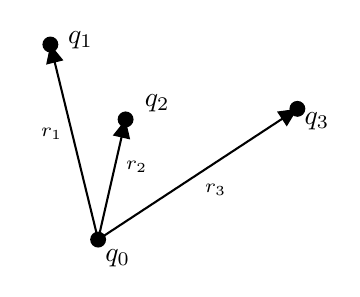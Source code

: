 

\tikzset{every picture/.style={line width=0.75pt}} %set default line width to 0.75pt        

\begin{tikzpicture}[x=0.75pt,y=0.75pt,yscale=-1,xscale=1]
%uncomment if require: \path (0,133); %set diagram left start at 0, and has height of 133

%Shape: Circle [id:dp17890206998831304] 
\draw  [fill={rgb, 255:red, 0; green, 0; blue, 0 }  ,fill opacity=1 ] (42.88,106.71) .. controls (42.88,104.88) and (41.39,103.39) .. (39.56,103.39) .. controls (37.72,103.39) and (36.24,104.88) .. (36.24,106.71) .. controls (36.24,108.54) and (37.72,110.03) .. (39.56,110.03) .. controls (41.39,110.03) and (42.88,108.54) .. (42.88,106.71) -- cycle ;
%Shape: Circle [id:dp6481825116782165] 
\draw  [fill={rgb, 255:red, 0; green, 0; blue, 0 }  ,fill opacity=1 ] (19.88,12.71) .. controls (19.88,10.88) and (18.39,9.39) .. (16.56,9.39) .. controls (14.72,9.39) and (13.24,10.88) .. (13.24,12.71) .. controls (13.24,14.54) and (14.72,16.03) .. (16.56,16.03) .. controls (18.39,16.03) and (19.88,14.54) .. (19.88,12.71) -- cycle ;
%Shape: Circle [id:dp15379389351529782] 
\draw  [fill={rgb, 255:red, 0; green, 0; blue, 0 }  ,fill opacity=1 ] (56.12,48.8) .. controls (56.12,46.97) and (54.63,45.48) .. (52.8,45.48) .. controls (50.97,45.48) and (49.48,46.97) .. (49.48,48.8) .. controls (49.48,50.63) and (50.97,52.12) .. (52.8,52.12) .. controls (54.63,52.12) and (56.12,50.63) .. (56.12,48.8) -- cycle ;
%Shape: Circle [id:dp11075980910893568] 
\draw  [fill={rgb, 255:red, 0; green, 0; blue, 0 }  ,fill opacity=1 ] (138.88,43.71) .. controls (138.88,41.88) and (137.39,40.39) .. (135.56,40.39) .. controls (133.72,40.39) and (132.24,41.88) .. (132.24,43.71) .. controls (132.24,45.54) and (133.72,47.03) .. (135.56,47.03) .. controls (137.39,47.03) and (138.88,45.54) .. (138.88,43.71) -- cycle ;
%Straight Lines [id:da4924768531184569] 
\draw    (39.56,106.71) -- (17.27,15.62) ;
\draw [shift={(16.56,12.71)}, rotate = 76.25] [fill={rgb, 255:red, 0; green, 0; blue, 0 }  ][line width=0.08]  [draw opacity=0] (8.93,-4.29) -- (0,0) -- (8.93,4.29) -- cycle    ;
%Straight Lines [id:da9255120226414246] 
\draw    (39.56,106.71) -- (52.13,51.72) ;
\draw [shift={(52.8,48.8)}, rotate = 102.88] [fill={rgb, 255:red, 0; green, 0; blue, 0 }  ][line width=0.08]  [draw opacity=0] (8.93,-4.29) -- (0,0) -- (8.93,4.29) -- cycle    ;
%Straight Lines [id:da4442580804570828] 
\draw    (39.56,106.71) -- (133.05,45.36) ;
\draw [shift={(135.56,43.71)}, rotate = 146.73] [fill={rgb, 255:red, 0; green, 0; blue, 0 }  ][line width=0.08]  [draw opacity=0] (8.93,-4.29) -- (0,0) -- (8.93,4.29) -- cycle    ;

% Text Node
\draw (41.56,110.11) node [anchor=north west][inner sep=0.75pt]    {$q_{0}$};
% Text Node
\draw (23.56,5.11) node [anchor=north west][inner sep=0.75pt]    {$q_{1}$};
% Text Node
\draw (60.56,35.11) node [anchor=north west][inner sep=0.75pt]    {$q_{2}$};
% Text Node
\draw (137.56,43.79) node [anchor=north west][inner sep=0.75pt]    {$q_{3}$};
% Text Node
\draw (89.56,78.61) node [anchor=north west][inner sep=0.75pt]  [font=\scriptsize]  {$r_{3}$};
% Text Node
\draw (51.56,67.4) node [anchor=north west][inner sep=0.75pt]  [font=\scriptsize]  {$r_{2}$};
% Text Node
\draw (10.56,51.4) node [anchor=north west][inner sep=0.75pt]  [font=\scriptsize]  {$r_{1}$};


\end{tikzpicture}
